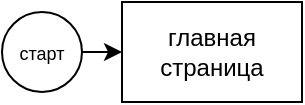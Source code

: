<mxfile version="14.7.0" type="github">
  <diagram id="prtHgNgQTEPvFCAcTncT" name="Page-1">
    <mxGraphModel dx="654" dy="364" grid="1" gridSize="10" guides="1" tooltips="1" connect="1" arrows="1" fold="1" page="1" pageScale="1" pageWidth="827" pageHeight="1169" math="0" shadow="0">
      <root>
        <mxCell id="0" />
        <mxCell id="1" parent="0" />
        <mxCell id="AodV1y4B7wEqpPrbXwAI-44" style="edgeStyle=orthogonalEdgeStyle;rounded=0;orthogonalLoop=1;jettySize=auto;html=1;exitX=1;exitY=0.5;exitDx=0;exitDy=0;" edge="1" parent="1" source="AodV1y4B7wEqpPrbXwAI-43">
          <mxGeometry relative="1" as="geometry">
            <mxPoint x="200" y="129.931" as="targetPoint" />
          </mxGeometry>
        </mxCell>
        <mxCell id="AodV1y4B7wEqpPrbXwAI-43" value="&lt;font style=&quot;font-size: 9px&quot;&gt;старт&lt;/font&gt;" style="ellipse;whiteSpace=wrap;html=1;" vertex="1" parent="1">
          <mxGeometry x="140" y="110" width="40" height="40" as="geometry" />
        </mxCell>
        <mxCell id="AodV1y4B7wEqpPrbXwAI-45" value="главная страница" style="rounded=0;whiteSpace=wrap;html=1;" vertex="1" parent="1">
          <mxGeometry x="200" y="105" width="90" height="50" as="geometry" />
        </mxCell>
      </root>
    </mxGraphModel>
  </diagram>
</mxfile>

